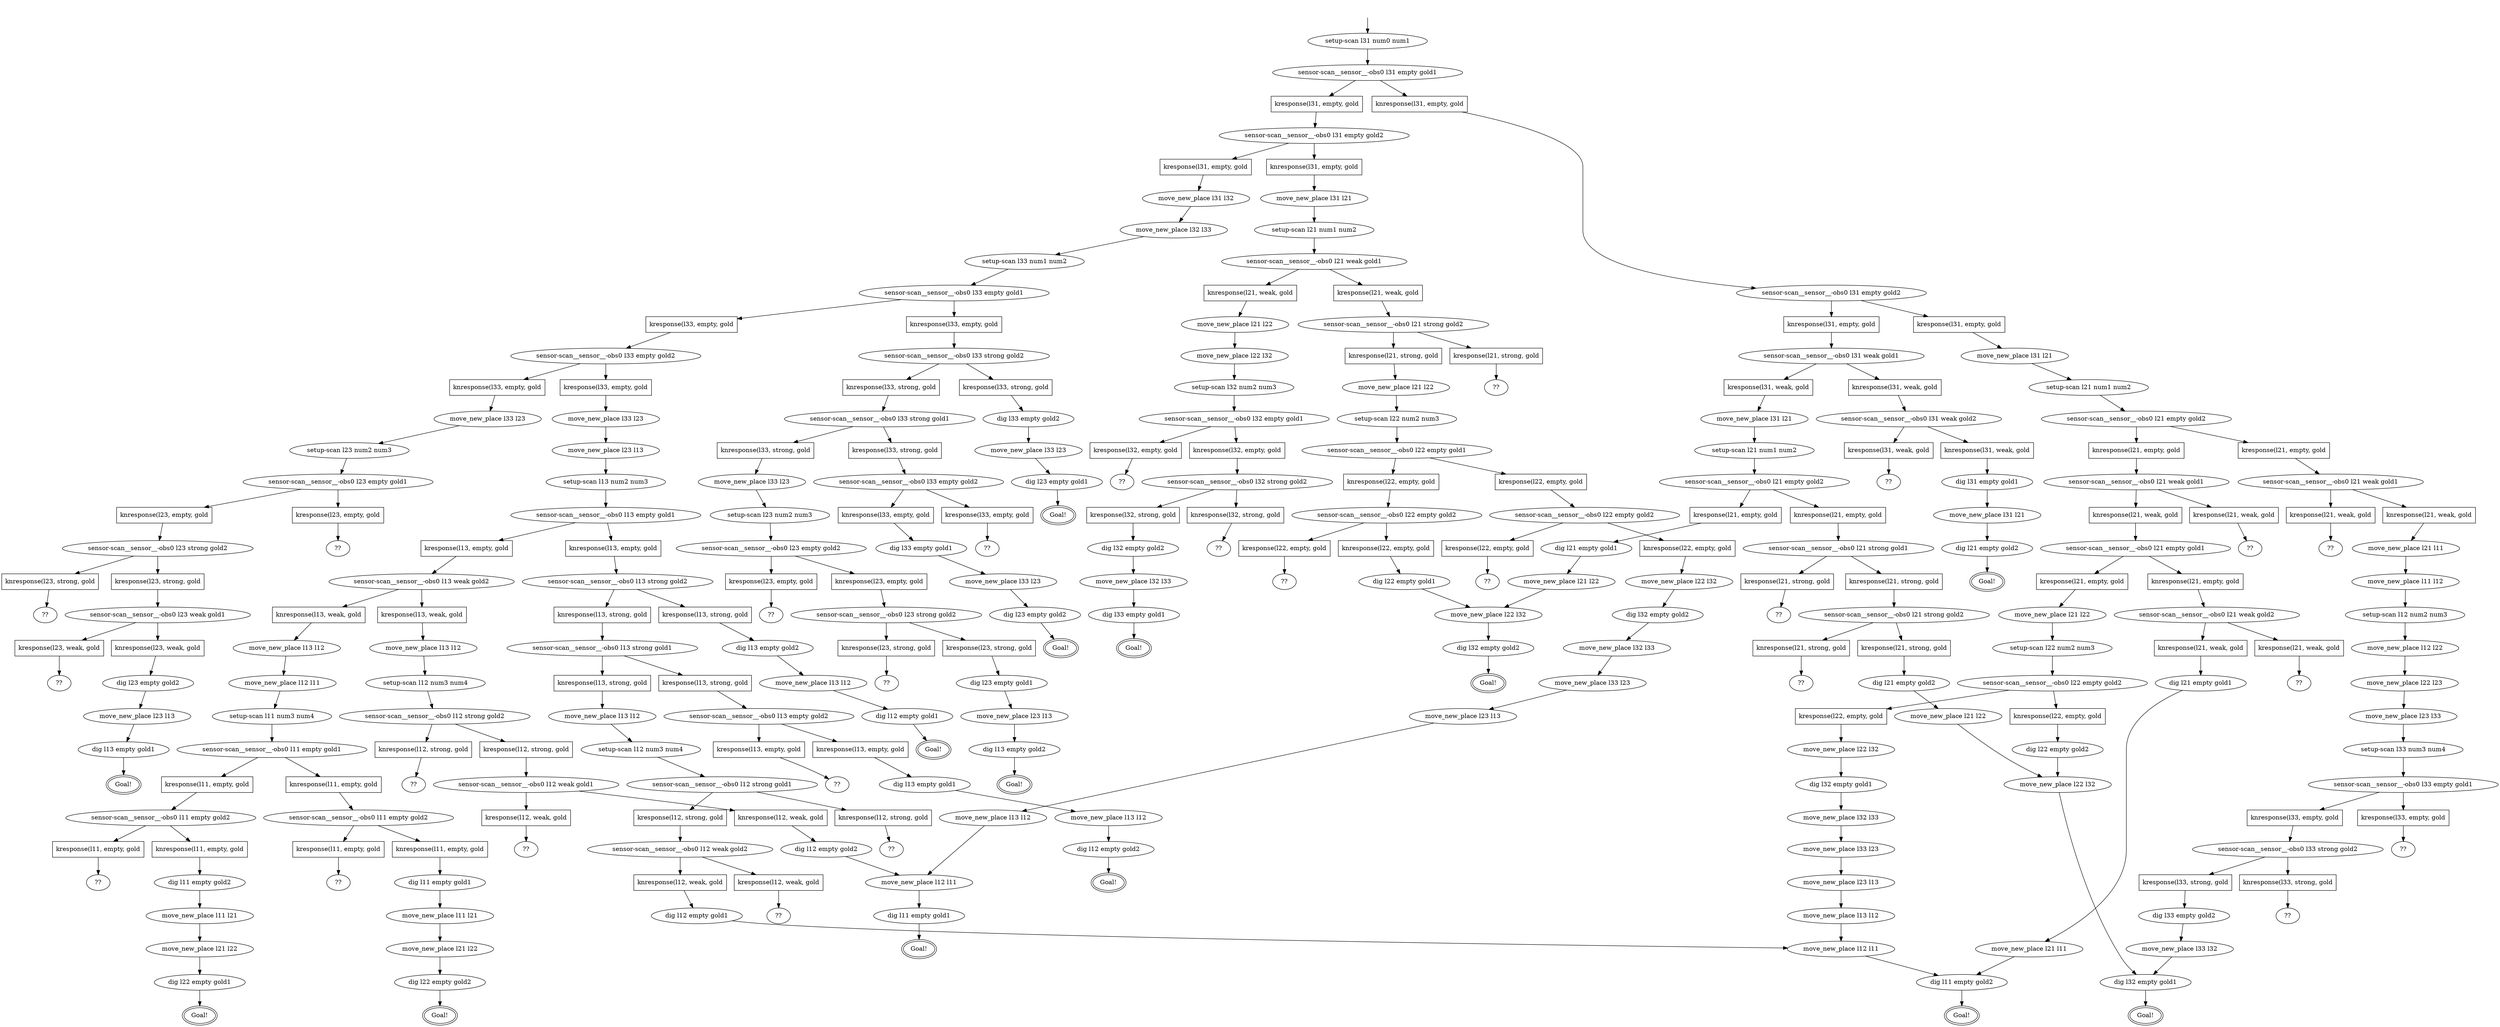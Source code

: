 digraph contingent_plan {
  _nil [style="invis"];
  62 [label="dig l11 empty gold2"];
  63 [label="Goal!",peripheries=2];
  144 [label="dig l11 empty gold1"];
  145 [label="Goal!",peripheries=2];
  235 [label="dig l12 empty gold2"];
  236 [label="Goal!",peripheries=2];
  238 [label="dig l12 empty gold1"];
  239 [label="Goal!",peripheries=2];
  172 [label="dig l13 empty gold2"];
  173 [label="Goal!",peripheries=2];
  203 [label="dig l13 empty gold1"];
  204 [label="Goal!",peripheries=2];
  19 [label="dig l21 empty gold2"];
  20 [label="Goal!",peripheries=2];
  257 [label="dig l22 empty gold2"];
  258 [label="Goal!",peripheries=2];
  265 [label="dig l22 empty gold1"];
  266 [label="Goal!",peripheries=2];
  179 [label="dig l23 empty gold2"];
  180 [label="Goal!",peripheries=2];
  182 [label="dig l23 empty gold1"];
  183 [label="Goal!",peripheries=2];
  41 [label="dig l32 empty gold2"];
  42 [label="Goal!",peripheries=2];
  37 [label="dig l32 empty gold1"];
  38 [label="Goal!",peripheries=2];
  118 [label="dig l33 empty gold1"];
  119 [label="Goal!",peripheries=2];
  256 [label="move_new_place l21 l22"];
  264 [label="move_new_place l21 l22"];
  40 [label="move_new_place l22 l32"];
  36 [label="move_new_place l22 l32"];
  132 [label="dig l22 empty gold1"];
  68 [label="dig l22 empty gold2"];
  95 [label="move_new_place l33 l32"];
  91 [label="dig l33 empty gold2"];
  39 [label="move_new_place l21 l22"];
  35 [label="move_new_place l21 l22"];
  31 [label="dig l21 empty gold2"];
  23 [label="dig l21 empty gold1"];
  178 [label="move_new_place l33 l23"];
  181 [label="move_new_place l33 l23"];
  176 [label="dig l33 empty gold1"];
  153 [label="dig l33 empty gold2"];
  18 [label="move_new_place l31 l21"];
  16 [label="dig l31 empty gold1"];
  255 [label="move_new_place l11 l21"];
  263 [label="move_new_place l11 l21"];
  261 [label="dig l11 empty gold2"];
  253 [label="dig l11 empty gold1"];
  117 [label="move_new_place l32 l33"];
  113 [label="dig l32 empty gold2"];
  171 [label="move_new_place l23 l13"];
  167 [label="dig l23 empty gold1"];
  202 [label="move_new_place l23 l13"];
  200 [label="dig l23 empty gold2"];
  234 [label="move_new_place l13 l12"];
  237 [label="move_new_place l13 l12"];
  232 [label="dig l13 empty gold1"];
  212 [label="dig l13 empty gold2"];
  75 [label="move_new_place l12 l11"];
  228 [label="dig l12 empty gold1"];
  143 [label="move_new_place l12 l11"];
  275 [label="dig l12 empty gold2"];
  61 [label="move_new_place l21 l11"];
  59 [label="dig l21 empty gold1"];
  74 [label="move_new_place l13 l12"];
  142 [label="move_new_place l13 l12"];
  73 [label="move_new_place l23 l13"];
  141 [label="move_new_place l23 l13"];
  72 [label="move_new_place l33 l23"];
  140 [label="move_new_place l33 l23"];
  71 [label="move_new_place l32 l33"];
  70 [label="dig l32 empty gold1"];
  139 [label="move_new_place l32 l33"];
  138 [label="dig l32 empty gold2"];
  136 [label="move_new_place l22 l32"];
  66 [label="move_new_place l22 l32"];
  14 [label="??"];
  12 [label="sensor-scan__sensor__-obs0 l31 weak gold2"];
  10 [label="move_new_place l31 l21"];
  8 [label="sensor-scan__sensor__-obs0 l31 weak gold1"];
  6 [label="move_new_place l31 l21"];
  4 [label="sensor-scan__sensor__-obs0 l31 empty gold2"];
  98 [label="move_new_place l31 l21"];
  96 [label="move_new_place l31 l32"];
  2 [label="sensor-scan__sensor__-obs0 l31 empty gold2"];
  1 [label="sensor-scan__sensor__-obs0 l31 empty gold1"];
  0 [label="setup-scan l31 num0 num1"];
  146 [label="move_new_place l32 l33"];
  57 [label="??"];
  55 [label="sensor-scan__sensor__-obs0 l21 weak gold2"];
  122 [label="move_new_place l21 l22"];
  120 [label="??"];
  33 [label="??"];
  29 [label="sensor-scan__sensor__-obs0 l21 strong gold2"];
  27 [label="??"];
  53 [label="move_new_place l21 l22"];
  51 [label="sensor-scan__sensor__-obs0 l21 empty gold1"];
  78 [label="move_new_place l21 l11"];
  104 [label="move_new_place l21 l22"];
  49 [label="??"];
  76 [label="??"];
  102 [label="sensor-scan__sensor__-obs0 l21 strong gold2"];
  25 [label="sensor-scan__sensor__-obs0 l21 strong gold1"];
  22 [label="sensor-scan__sensor__-obs0 l21 empty gold2"];
  47 [label="sensor-scan__sensor__-obs0 l21 weak gold1"];
  45 [label="sensor-scan__sensor__-obs0 l21 weak gold1"];
  44 [label="sensor-scan__sensor__-obs0 l21 empty gold2"];
  101 [label="sensor-scan__sensor__-obs0 l21 weak gold1"];
  21 [label="setup-scan l21 num1 num2"];
  43 [label="setup-scan l21 num1 num2"];
  100 [label="setup-scan l21 num1 num2"];
  130 [label="??"];
  128 [label="sensor-scan__sensor__-obs0 l22 empty gold2"];
  134 [label="??"];
  126 [label="sensor-scan__sensor__-obs0 l22 empty gold2"];
  125 [label="sensor-scan__sensor__-obs0 l22 empty gold1"];
  65 [label="sensor-scan__sensor__-obs0 l22 empty gold2"];
  124 [label="setup-scan l22 num2 num3"];
  64 [label="setup-scan l22 num2 num3"];
  106 [label="move_new_place l22 l32"];
  115 [label="??"];
  111 [label="sensor-scan__sensor__-obs0 l32 strong gold2"];
  109 [label="??"];
  108 [label="sensor-scan__sensor__-obs0 l32 empty gold1"];
  107 [label="setup-scan l32 num2 num3"];
  159 [label="move_new_place l33 l23"];
  174 [label="??"];
  157 [label="sensor-scan__sensor__-obs0 l33 empty gold2"];
  155 [label="sensor-scan__sensor__-obs0 l33 strong gold1"];
  151 [label="sensor-scan__sensor__-obs0 l33 strong gold2"];
  186 [label="move_new_place l33 l23"];
  184 [label="move_new_place l33 l23"];
  149 [label="sensor-scan__sensor__-obs0 l33 empty gold2"];
  148 [label="sensor-scan__sensor__-obs0 l33 empty gold1"];
  147 [label="setup-scan l33 num1 num2"];
  198 [label="??"];
  196 [label="??"];
  194 [label="sensor-scan__sensor__-obs0 l23 weak gold1"];
  192 [label="sensor-scan__sensor__-obs0 l23 strong gold2"];
  169 [label="??"];
  165 [label="sensor-scan__sensor__-obs0 l23 strong gold2"];
  163 [label="??"];
  162 [label="sensor-scan__sensor__-obs0 l23 empty gold2"];
  190 [label="??"];
  189 [label="sensor-scan__sensor__-obs0 l23 empty gold1"];
  161 [label="setup-scan l23 num2 num3"];
  188 [label="setup-scan l23 num2 num3"];
  205 [label="move_new_place l23 l13"];
  218 [label="move_new_place l13 l12"];
  230 [label="??"];
  216 [label="sensor-scan__sensor__-obs0 l13 empty gold2"];
  214 [label="sensor-scan__sensor__-obs0 l13 strong gold1"];
  210 [label="sensor-scan__sensor__-obs0 l13 strong gold2"];
  242 [label="move_new_place l13 l12"];
  240 [label="move_new_place l13 l12"];
  208 [label="sensor-scan__sensor__-obs0 l13 weak gold2"];
  207 [label="sensor-scan__sensor__-obs0 l13 empty gold1"];
  206 [label="setup-scan l13 num2 num3"];
  224 [label="??"];
  226 [label="??"];
  222 [label="sensor-scan__sensor__-obs0 l12 weak gold2"];
  273 [label="??"];
  221 [label="sensor-scan__sensor__-obs0 l12 strong gold1"];
  271 [label="??"];
  269 [label="sensor-scan__sensor__-obs0 l12 weak gold1"];
  268 [label="sensor-scan__sensor__-obs0 l12 strong gold2"];
  220 [label="setup-scan l12 num3 num4"];
  267 [label="setup-scan l12 num3 num4"];
  244 [label="move_new_place l12 l11"];
  80 [label="move_new_place l11 l12"];
  82 [label="move_new_place l12 l22"];
  81 [label="setup-scan l12 num2 num3"];
  83 [label="move_new_place l22 l23"];
  84 [label="move_new_place l23 l33"];
  93 [label="??"];
  89 [label="sensor-scan__sensor__-obs0 l33 strong gold2"];
  87 [label="??"];
  86 [label="sensor-scan__sensor__-obs0 l33 empty gold1"];
  85 [label="setup-scan l33 num3 num4"];
  251 [label="??"];
  249 [label="sensor-scan__sensor__-obs0 l11 empty gold2"];
  259 [label="??"];
  247 [label="sensor-scan__sensor__-obs0 l11 empty gold2"];
  246 [label="sensor-scan__sensor__-obs0 l11 empty gold1"];
  245 [label="setup-scan l11 num3 num4"];
  3 [label="kresponse(l31, empty, gold",shape="box"];
  5 [label="knresponse(l31, empty, gold",shape="box"];
  7 [label="kresponse(l31, empty, gold",shape="box"];
  9 [label="knresponse(l31, empty, gold",shape="box"];
  11 [label="kresponse(l31, weak, gold",shape="box"];
  13 [label="knresponse(l31, weak, gold",shape="box"];
  15 [label="kresponse(l31, weak, gold",shape="box"];
  17 [label="knresponse(l31, weak, gold",shape="box"];
  24 [label="kresponse(l21, empty, gold",shape="box"];
  26 [label="knresponse(l21, empty, gold",shape="box"];
  28 [label="kresponse(l21, strong, gold",shape="box"];
  30 [label="knresponse(l21, strong, gold",shape="box"];
  32 [label="kresponse(l21, strong, gold",shape="box"];
  34 [label="knresponse(l21, strong, gold",shape="box"];
  46 [label="kresponse(l21, empty, gold",shape="box"];
  48 [label="knresponse(l21, empty, gold",shape="box"];
  50 [label="kresponse(l21, weak, gold",shape="box"];
  52 [label="knresponse(l21, weak, gold",shape="box"];
  54 [label="kresponse(l21, empty, gold",shape="box"];
  56 [label="knresponse(l21, empty, gold",shape="box"];
  58 [label="kresponse(l21, weak, gold",shape="box"];
  60 [label="knresponse(l21, weak, gold",shape="box"];
  67 [label="kresponse(l22, empty, gold",shape="box"];
  69 [label="knresponse(l22, empty, gold",shape="box"];
  77 [label="kresponse(l21, weak, gold",shape="box"];
  79 [label="knresponse(l21, weak, gold",shape="box"];
  88 [label="kresponse(l33, empty, gold",shape="box"];
  90 [label="knresponse(l33, empty, gold",shape="box"];
  92 [label="kresponse(l33, strong, gold",shape="box"];
  94 [label="knresponse(l33, strong, gold",shape="box"];
  97 [label="kresponse(l31, empty, gold",shape="box"];
  99 [label="knresponse(l31, empty, gold",shape="box"];
  103 [label="kresponse(l21, weak, gold",shape="box"];
  105 [label="knresponse(l21, weak, gold",shape="box"];
  110 [label="kresponse(l32, empty, gold",shape="box"];
  112 [label="knresponse(l32, empty, gold",shape="box"];
  114 [label="kresponse(l32, strong, gold",shape="box"];
  116 [label="knresponse(l32, strong, gold",shape="box"];
  121 [label="kresponse(l21, strong, gold",shape="box"];
  123 [label="knresponse(l21, strong, gold",shape="box"];
  127 [label="kresponse(l22, empty, gold",shape="box"];
  129 [label="knresponse(l22, empty, gold",shape="box"];
  131 [label="kresponse(l22, empty, gold",shape="box"];
  133 [label="knresponse(l22, empty, gold",shape="box"];
  135 [label="kresponse(l22, empty, gold",shape="box"];
  137 [label="knresponse(l22, empty, gold",shape="box"];
  150 [label="kresponse(l33, empty, gold",shape="box"];
  152 [label="knresponse(l33, empty, gold",shape="box"];
  154 [label="kresponse(l33, strong, gold",shape="box"];
  156 [label="knresponse(l33, strong, gold",shape="box"];
  158 [label="kresponse(l33, strong, gold",shape="box"];
  160 [label="knresponse(l33, strong, gold",shape="box"];
  164 [label="kresponse(l23, empty, gold",shape="box"];
  166 [label="knresponse(l23, empty, gold",shape="box"];
  168 [label="kresponse(l23, strong, gold",shape="box"];
  170 [label="knresponse(l23, strong, gold",shape="box"];
  175 [label="kresponse(l33, empty, gold",shape="box"];
  177 [label="knresponse(l33, empty, gold",shape="box"];
  185 [label="kresponse(l33, empty, gold",shape="box"];
  187 [label="knresponse(l33, empty, gold",shape="box"];
  191 [label="kresponse(l23, empty, gold",shape="box"];
  193 [label="knresponse(l23, empty, gold",shape="box"];
  195 [label="kresponse(l23, strong, gold",shape="box"];
  197 [label="knresponse(l23, strong, gold",shape="box"];
  199 [label="kresponse(l23, weak, gold",shape="box"];
  201 [label="knresponse(l23, weak, gold",shape="box"];
  209 [label="kresponse(l13, empty, gold",shape="box"];
  211 [label="knresponse(l13, empty, gold",shape="box"];
  213 [label="kresponse(l13, strong, gold",shape="box"];
  215 [label="knresponse(l13, strong, gold",shape="box"];
  217 [label="kresponse(l13, strong, gold",shape="box"];
  219 [label="knresponse(l13, strong, gold",shape="box"];
  223 [label="kresponse(l12, strong, gold",shape="box"];
  225 [label="knresponse(l12, strong, gold",shape="box"];
  227 [label="kresponse(l12, weak, gold",shape="box"];
  229 [label="knresponse(l12, weak, gold",shape="box"];
  231 [label="kresponse(l13, empty, gold",shape="box"];
  233 [label="knresponse(l13, empty, gold",shape="box"];
  241 [label="kresponse(l13, weak, gold",shape="box"];
  243 [label="knresponse(l13, weak, gold",shape="box"];
  248 [label="kresponse(l11, empty, gold",shape="box"];
  250 [label="knresponse(l11, empty, gold",shape="box"];
  252 [label="kresponse(l11, empty, gold",shape="box"];
  254 [label="knresponse(l11, empty, gold",shape="box"];
  260 [label="kresponse(l11, empty, gold",shape="box"];
  262 [label="knresponse(l11, empty, gold",shape="box"];
  270 [label="kresponse(l12, strong, gold",shape="box"];
  272 [label="knresponse(l12, strong, gold",shape="box"];
  274 [label="kresponse(l12, weak, gold",shape="box"];
  276 [label="knresponse(l12, weak, gold",shape="box"];
  0 -> 1;
  1 -> 3;
  3 -> 2;
  1 -> 5;
  5 -> 4;
  4 -> 7;
  7 -> 6;
  4 -> 9;
  9 -> 8;
  8 -> 11;
  11 -> 10;
  8 -> 13;
  13 -> 12;
  12 -> 15;
  15 -> 14;
  12 -> 17;
  17 -> 16;
  16 -> 18;
  18 -> 19;
  19 -> 20;
  10 -> 21;
  21 -> 22;
  22 -> 24;
  24 -> 23;
  22 -> 26;
  26 -> 25;
  25 -> 28;
  28 -> 27;
  25 -> 30;
  30 -> 29;
  29 -> 32;
  32 -> 31;
  29 -> 34;
  34 -> 33;
  31 -> 35;
  35 -> 36;
  36 -> 37;
  37 -> 38;
  23 -> 39;
  39 -> 40;
  40 -> 41;
  41 -> 42;
  6 -> 43;
  43 -> 44;
  44 -> 46;
  46 -> 45;
  44 -> 48;
  48 -> 47;
  47 -> 50;
  50 -> 49;
  47 -> 52;
  52 -> 51;
  51 -> 54;
  54 -> 53;
  51 -> 56;
  56 -> 55;
  55 -> 58;
  58 -> 57;
  55 -> 60;
  60 -> 59;
  59 -> 61;
  61 -> 62;
  62 -> 63;
  53 -> 64;
  64 -> 65;
  65 -> 67;
  67 -> 66;
  65 -> 69;
  69 -> 68;
  68 -> 36;
  66 -> 70;
  70 -> 71;
  71 -> 72;
  72 -> 73;
  73 -> 74;
  74 -> 75;
  75 -> 62;
  45 -> 77;
  77 -> 76;
  45 -> 79;
  79 -> 78;
  78 -> 80;
  80 -> 81;
  81 -> 82;
  82 -> 83;
  83 -> 84;
  84 -> 85;
  85 -> 86;
  86 -> 88;
  88 -> 87;
  86 -> 90;
  90 -> 89;
  89 -> 92;
  92 -> 91;
  89 -> 94;
  94 -> 93;
  91 -> 95;
  95 -> 37;
  2 -> 97;
  97 -> 96;
  2 -> 99;
  99 -> 98;
  98 -> 100;
  100 -> 101;
  101 -> 103;
  103 -> 102;
  101 -> 105;
  105 -> 104;
  104 -> 106;
  106 -> 107;
  107 -> 108;
  108 -> 110;
  110 -> 109;
  108 -> 112;
  112 -> 111;
  111 -> 114;
  114 -> 113;
  111 -> 116;
  116 -> 115;
  113 -> 117;
  117 -> 118;
  118 -> 119;
  102 -> 121;
  121 -> 120;
  102 -> 123;
  123 -> 122;
  122 -> 124;
  124 -> 125;
  125 -> 127;
  127 -> 126;
  125 -> 129;
  129 -> 128;
  128 -> 131;
  131 -> 130;
  128 -> 133;
  133 -> 132;
  132 -> 40;
  126 -> 135;
  135 -> 134;
  126 -> 137;
  137 -> 136;
  136 -> 138;
  138 -> 139;
  139 -> 140;
  140 -> 141;
  141 -> 142;
  142 -> 143;
  143 -> 144;
  144 -> 145;
  96 -> 146;
  146 -> 147;
  147 -> 148;
  148 -> 150;
  150 -> 149;
  148 -> 152;
  152 -> 151;
  151 -> 154;
  154 -> 153;
  151 -> 156;
  156 -> 155;
  155 -> 158;
  158 -> 157;
  155 -> 160;
  160 -> 159;
  159 -> 161;
  161 -> 162;
  162 -> 164;
  164 -> 163;
  162 -> 166;
  166 -> 165;
  165 -> 168;
  168 -> 167;
  165 -> 170;
  170 -> 169;
  167 -> 171;
  171 -> 172;
  172 -> 173;
  157 -> 175;
  175 -> 174;
  157 -> 177;
  177 -> 176;
  176 -> 178;
  178 -> 179;
  179 -> 180;
  153 -> 181;
  181 -> 182;
  182 -> 183;
  149 -> 185;
  185 -> 184;
  149 -> 187;
  187 -> 186;
  186 -> 188;
  188 -> 189;
  189 -> 191;
  191 -> 190;
  189 -> 193;
  193 -> 192;
  192 -> 195;
  195 -> 194;
  192 -> 197;
  197 -> 196;
  194 -> 199;
  199 -> 198;
  194 -> 201;
  201 -> 200;
  200 -> 202;
  202 -> 203;
  203 -> 204;
  184 -> 205;
  205 -> 206;
  206 -> 207;
  207 -> 209;
  209 -> 208;
  207 -> 211;
  211 -> 210;
  210 -> 213;
  213 -> 212;
  210 -> 215;
  215 -> 214;
  214 -> 217;
  217 -> 216;
  214 -> 219;
  219 -> 218;
  218 -> 220;
  220 -> 221;
  221 -> 223;
  223 -> 222;
  221 -> 225;
  225 -> 224;
  222 -> 227;
  227 -> 226;
  222 -> 229;
  229 -> 228;
  228 -> 75;
  216 -> 231;
  231 -> 230;
  216 -> 233;
  233 -> 232;
  232 -> 234;
  234 -> 235;
  235 -> 236;
  212 -> 237;
  237 -> 238;
  238 -> 239;
  208 -> 241;
  241 -> 240;
  208 -> 243;
  243 -> 242;
  242 -> 244;
  244 -> 245;
  245 -> 246;
  246 -> 248;
  248 -> 247;
  246 -> 250;
  250 -> 249;
  249 -> 252;
  252 -> 251;
  249 -> 254;
  254 -> 253;
  253 -> 255;
  255 -> 256;
  256 -> 257;
  257 -> 258;
  247 -> 260;
  260 -> 259;
  247 -> 262;
  262 -> 261;
  261 -> 263;
  263 -> 264;
  264 -> 265;
  265 -> 266;
  240 -> 267;
  267 -> 268;
  268 -> 270;
  270 -> 269;
  268 -> 272;
  272 -> 271;
  269 -> 274;
  274 -> 273;
  269 -> 276;
  276 -> 275;
  275 -> 143;
  _nil -> 0 [label=""];
}
